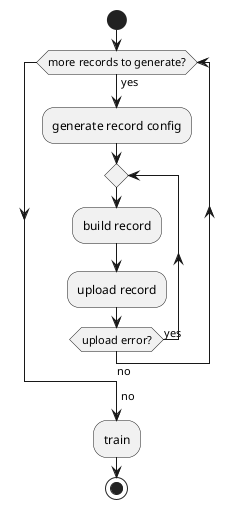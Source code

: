 @startuml

start

while (more records to generate?) is (yes)
    :generate record config;
	repeat
		:build record;
		:upload record;
	repeat while (upload error?) is (yes)
	->no;
endwhile
->no;
:train;
stop

@enduml
